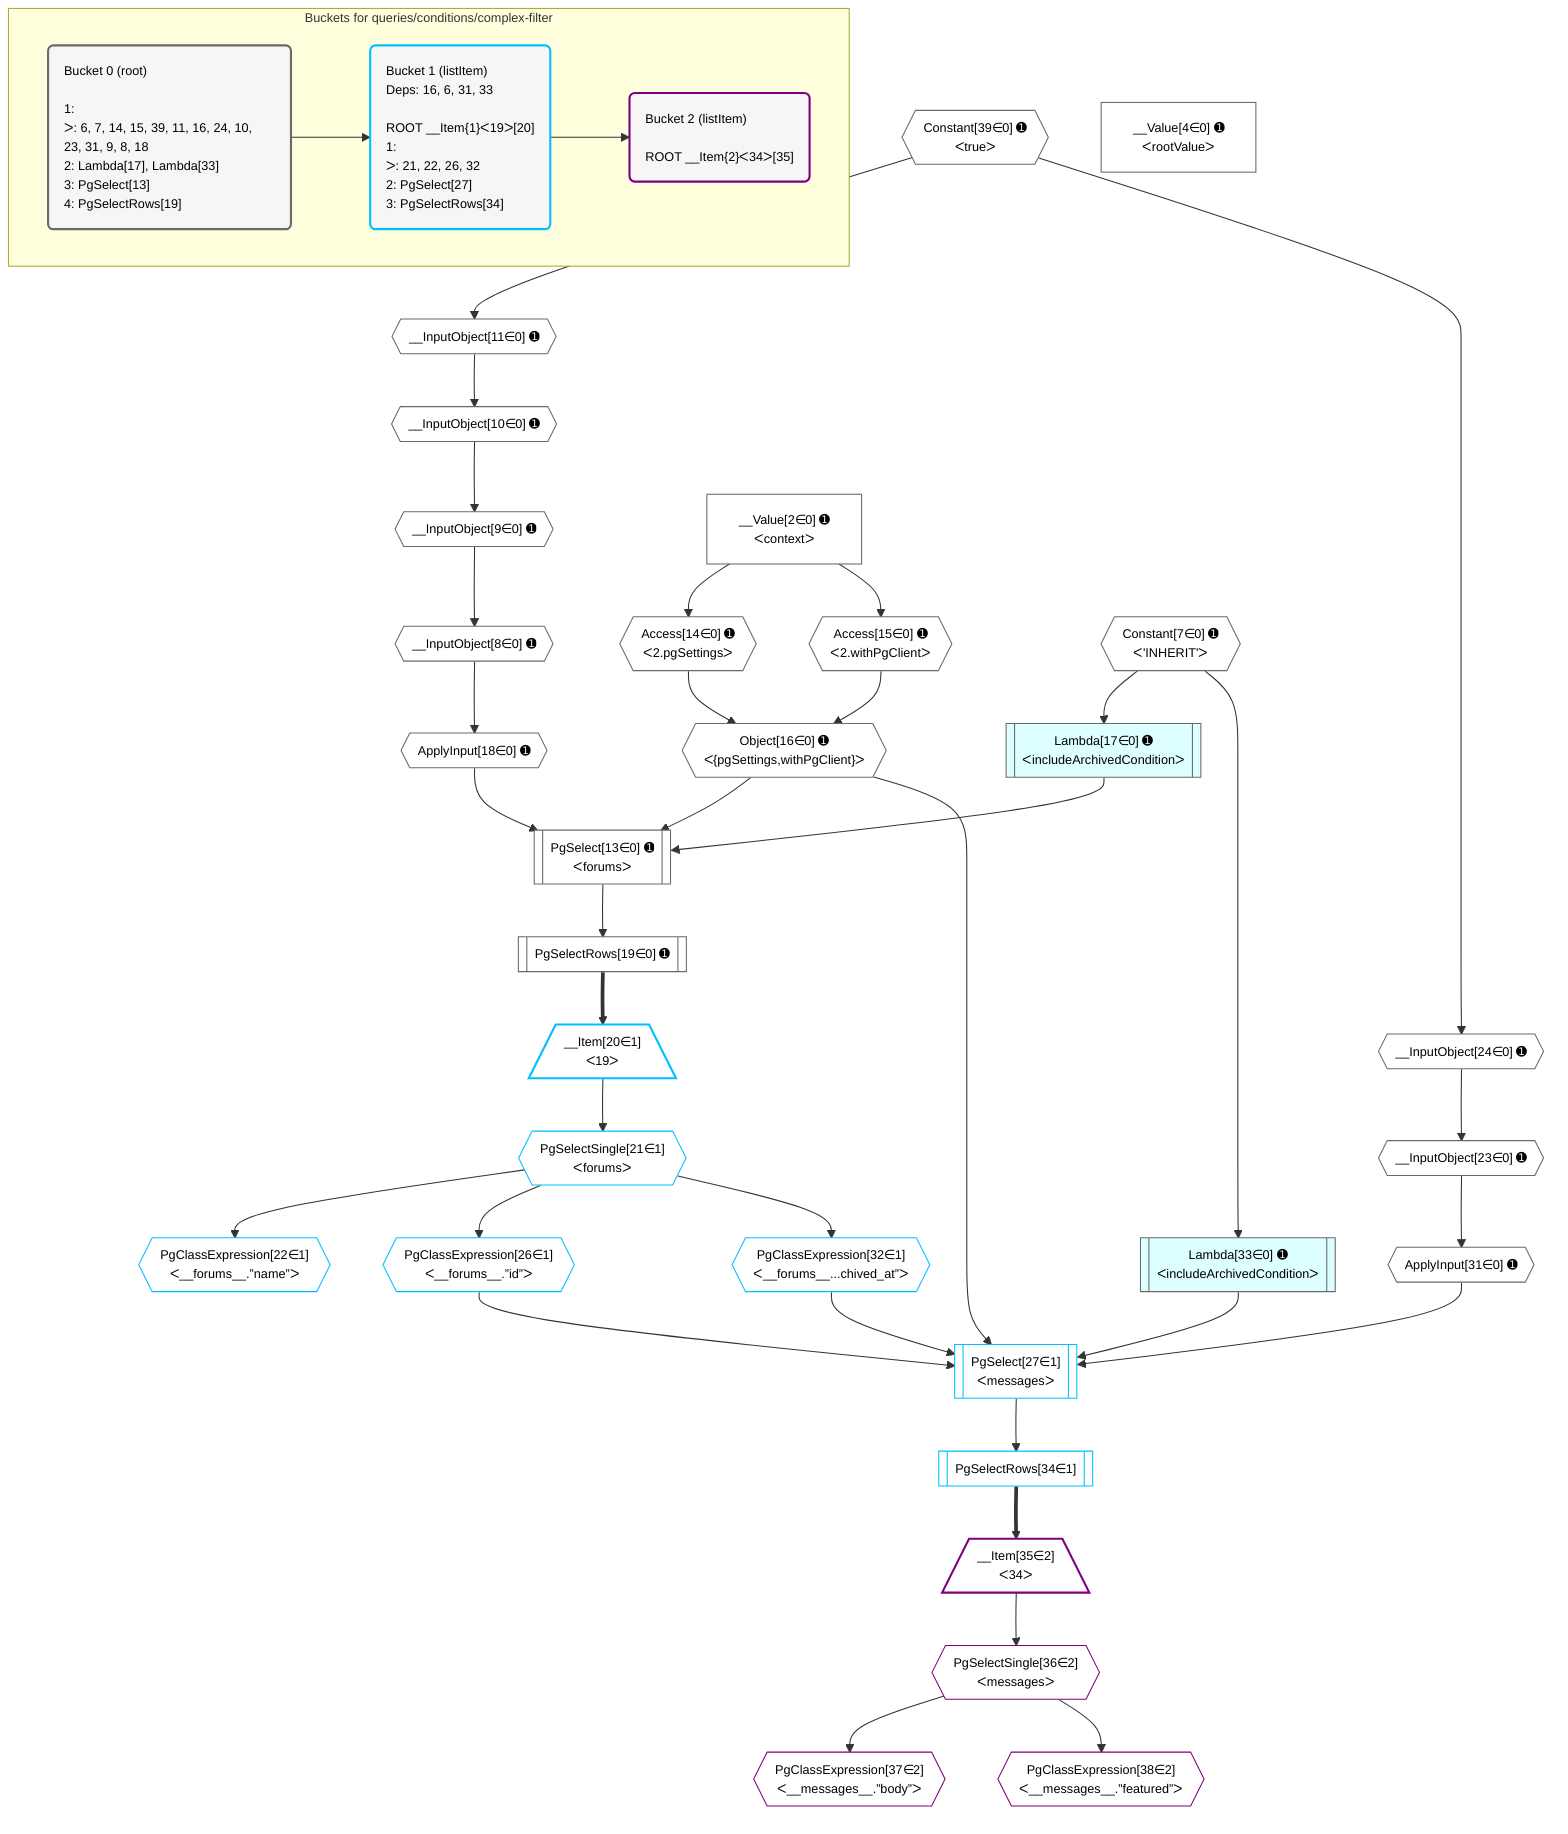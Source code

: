 %%{init: {'themeVariables': { 'fontSize': '12px'}}}%%
graph TD
    classDef path fill:#eee,stroke:#000,color:#000
    classDef plan fill:#fff,stroke-width:1px,color:#000
    classDef itemplan fill:#fff,stroke-width:2px,color:#000
    classDef unbatchedplan fill:#dff,stroke-width:1px,color:#000
    classDef sideeffectplan fill:#fcc,stroke-width:2px,color:#000
    classDef bucket fill:#f6f6f6,color:#000,stroke-width:2px,text-align:left


    %% plan dependencies
    PgSelect13[["PgSelect[13∈0] ➊<br />ᐸforumsᐳ"]]:::plan
    Object16{{"Object[16∈0] ➊<br />ᐸ{pgSettings,withPgClient}ᐳ"}}:::plan
    Lambda17[["Lambda[17∈0] ➊<br />ᐸincludeArchivedConditionᐳ"]]:::unbatchedplan
    ApplyInput18{{"ApplyInput[18∈0] ➊"}}:::plan
    Object16 & Lambda17 & ApplyInput18 --> PgSelect13
    __InputObject10{{"__InputObject[10∈0] ➊"}}:::plan
    __InputObject11{{"__InputObject[11∈0] ➊"}}:::plan
    __InputObject11 --> __InputObject10
    Constant39{{"Constant[39∈0] ➊<br />ᐸtrueᐳ"}}:::plan
    Constant39 --> __InputObject11
    Access14{{"Access[14∈0] ➊<br />ᐸ2.pgSettingsᐳ"}}:::plan
    Access15{{"Access[15∈0] ➊<br />ᐸ2.withPgClientᐳ"}}:::plan
    Access14 & Access15 --> Object16
    __InputObject23{{"__InputObject[23∈0] ➊"}}:::plan
    __InputObject24{{"__InputObject[24∈0] ➊"}}:::plan
    __InputObject24 --> __InputObject23
    Constant39 --> __InputObject24
    __InputObject8{{"__InputObject[8∈0] ➊"}}:::plan
    __InputObject9{{"__InputObject[9∈0] ➊"}}:::plan
    __InputObject9 --> __InputObject8
    __InputObject10 --> __InputObject9
    __Value2["__Value[2∈0] ➊<br />ᐸcontextᐳ"]:::plan
    __Value2 --> Access14
    __Value2 --> Access15
    Constant7{{"Constant[7∈0] ➊<br />ᐸ'INHERIT'ᐳ"}}:::plan
    Constant7 --> Lambda17
    __InputObject8 --> ApplyInput18
    PgSelectRows19[["PgSelectRows[19∈0] ➊"]]:::plan
    PgSelect13 --> PgSelectRows19
    ApplyInput31{{"ApplyInput[31∈0] ➊"}}:::plan
    __InputObject23 --> ApplyInput31
    Lambda33[["Lambda[33∈0] ➊<br />ᐸincludeArchivedConditionᐳ"]]:::unbatchedplan
    Constant7 --> Lambda33
    __Value4["__Value[4∈0] ➊<br />ᐸrootValueᐳ"]:::plan
    PgSelect27[["PgSelect[27∈1]<br />ᐸmessagesᐳ"]]:::plan
    PgClassExpression26{{"PgClassExpression[26∈1]<br />ᐸ__forums__.”id”ᐳ"}}:::plan
    PgClassExpression32{{"PgClassExpression[32∈1]<br />ᐸ__forums__...chived_at”ᐳ"}}:::plan
    Object16 & PgClassExpression26 & ApplyInput31 & PgClassExpression32 & Lambda33 --> PgSelect27
    __Item20[/"__Item[20∈1]<br />ᐸ19ᐳ"\]:::itemplan
    PgSelectRows19 ==> __Item20
    PgSelectSingle21{{"PgSelectSingle[21∈1]<br />ᐸforumsᐳ"}}:::plan
    __Item20 --> PgSelectSingle21
    PgClassExpression22{{"PgClassExpression[22∈1]<br />ᐸ__forums__.”name”ᐳ"}}:::plan
    PgSelectSingle21 --> PgClassExpression22
    PgSelectSingle21 --> PgClassExpression26
    PgSelectSingle21 --> PgClassExpression32
    PgSelectRows34[["PgSelectRows[34∈1]"]]:::plan
    PgSelect27 --> PgSelectRows34
    __Item35[/"__Item[35∈2]<br />ᐸ34ᐳ"\]:::itemplan
    PgSelectRows34 ==> __Item35
    PgSelectSingle36{{"PgSelectSingle[36∈2]<br />ᐸmessagesᐳ"}}:::plan
    __Item35 --> PgSelectSingle36
    PgClassExpression37{{"PgClassExpression[37∈2]<br />ᐸ__messages__.”body”ᐳ"}}:::plan
    PgSelectSingle36 --> PgClassExpression37
    PgClassExpression38{{"PgClassExpression[38∈2]<br />ᐸ__messages__.”featured”ᐳ"}}:::plan
    PgSelectSingle36 --> PgClassExpression38

    %% define steps

    subgraph "Buckets for queries/conditions/complex-filter"
    Bucket0("Bucket 0 (root)<br /><br />1: <br />ᐳ: 6, 7, 14, 15, 39, 11, 16, 24, 10, 23, 31, 9, 8, 18<br />2: Lambda[17], Lambda[33]<br />3: PgSelect[13]<br />4: PgSelectRows[19]"):::bucket
    classDef bucket0 stroke:#696969
    class Bucket0,__Value2,__Value4,Constant7,__InputObject8,__InputObject9,__InputObject10,__InputObject11,PgSelect13,Access14,Access15,Object16,Lambda17,ApplyInput18,PgSelectRows19,__InputObject23,__InputObject24,ApplyInput31,Lambda33,Constant39 bucket0
    Bucket1("Bucket 1 (listItem)<br />Deps: 16, 6, 31, 33<br /><br />ROOT __Item{1}ᐸ19ᐳ[20]<br />1: <br />ᐳ: 21, 22, 26, 32<br />2: PgSelect[27]<br />3: PgSelectRows[34]"):::bucket
    classDef bucket1 stroke:#00bfff
    class Bucket1,__Item20,PgSelectSingle21,PgClassExpression22,PgClassExpression26,PgSelect27,PgClassExpression32,PgSelectRows34 bucket1
    Bucket2("Bucket 2 (listItem)<br /><br />ROOT __Item{2}ᐸ34ᐳ[35]"):::bucket
    classDef bucket2 stroke:#7f007f
    class Bucket2,__Item35,PgSelectSingle36,PgClassExpression37,PgClassExpression38 bucket2
    Bucket0 --> Bucket1
    Bucket1 --> Bucket2
    end